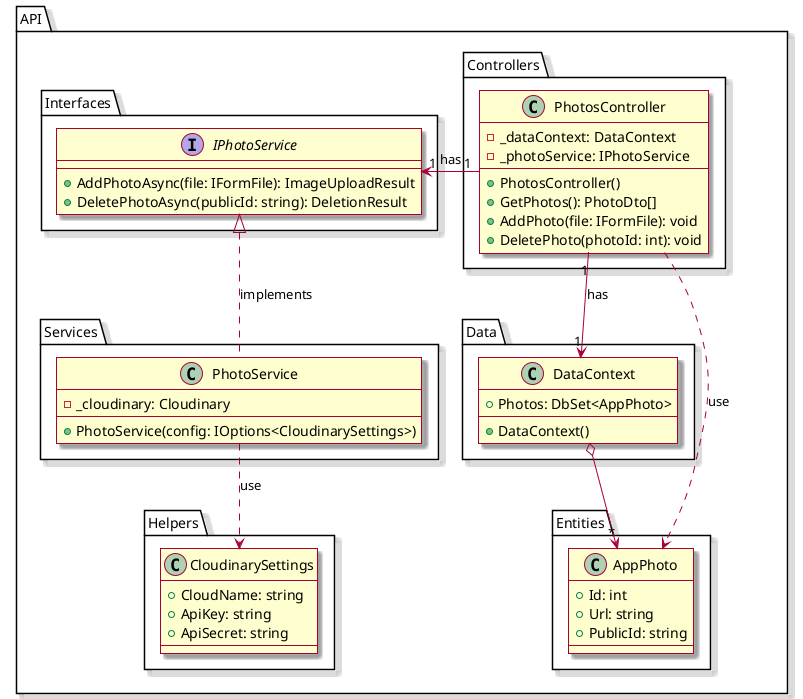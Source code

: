 @startuml
skin rose

package API {
    package Controllers {
        class PhotosController {
            - _dataContext: DataContext
            - _photoService: IPhotoService
            + PhotosController()
            + GetPhotos(): PhotoDto[]
            + AddPhoto(file: IFormFile): void
            + DeletePhoto(photoId: int): void
        }
    }
    
    package Data {
        class DataContext {
            + Photos: DbSet<AppPhoto>
            + DataContext()
        }
    }
    
    package Entities {
        class AppPhoto {
            + Id: int
            + Url: string
            + PublicId: string
        }
    }
    
    package Helpers {
        class CloudinarySettings {
            + CloudName: string
            + ApiKey: string
            + ApiSecret: string
        }
    }
    
    package Interfaces {
        interface IPhotoService {
            + AddPhotoAsync(file: IFormFile): ImageUploadResult
            + DeletePhotoAsync(publicId: string): DeletionResult
        }
    }
    
    package Services {
        class PhotoService {
            - _cloudinary: Cloudinary
            + PhotoService(config: IOptions<CloudinarySettings>)
        }
    }
}

IPhotoService <|.down. PhotoService: implements
PhotoService .down.> CloudinarySettings: use
PhotosController "1" -down-> "1" DataContext: has
PhotosController "1" -left-> "1" IPhotoService: has
DataContext o-down->"*" AppPhoto
PhotosController .down.> AppPhoto: use
@enduml